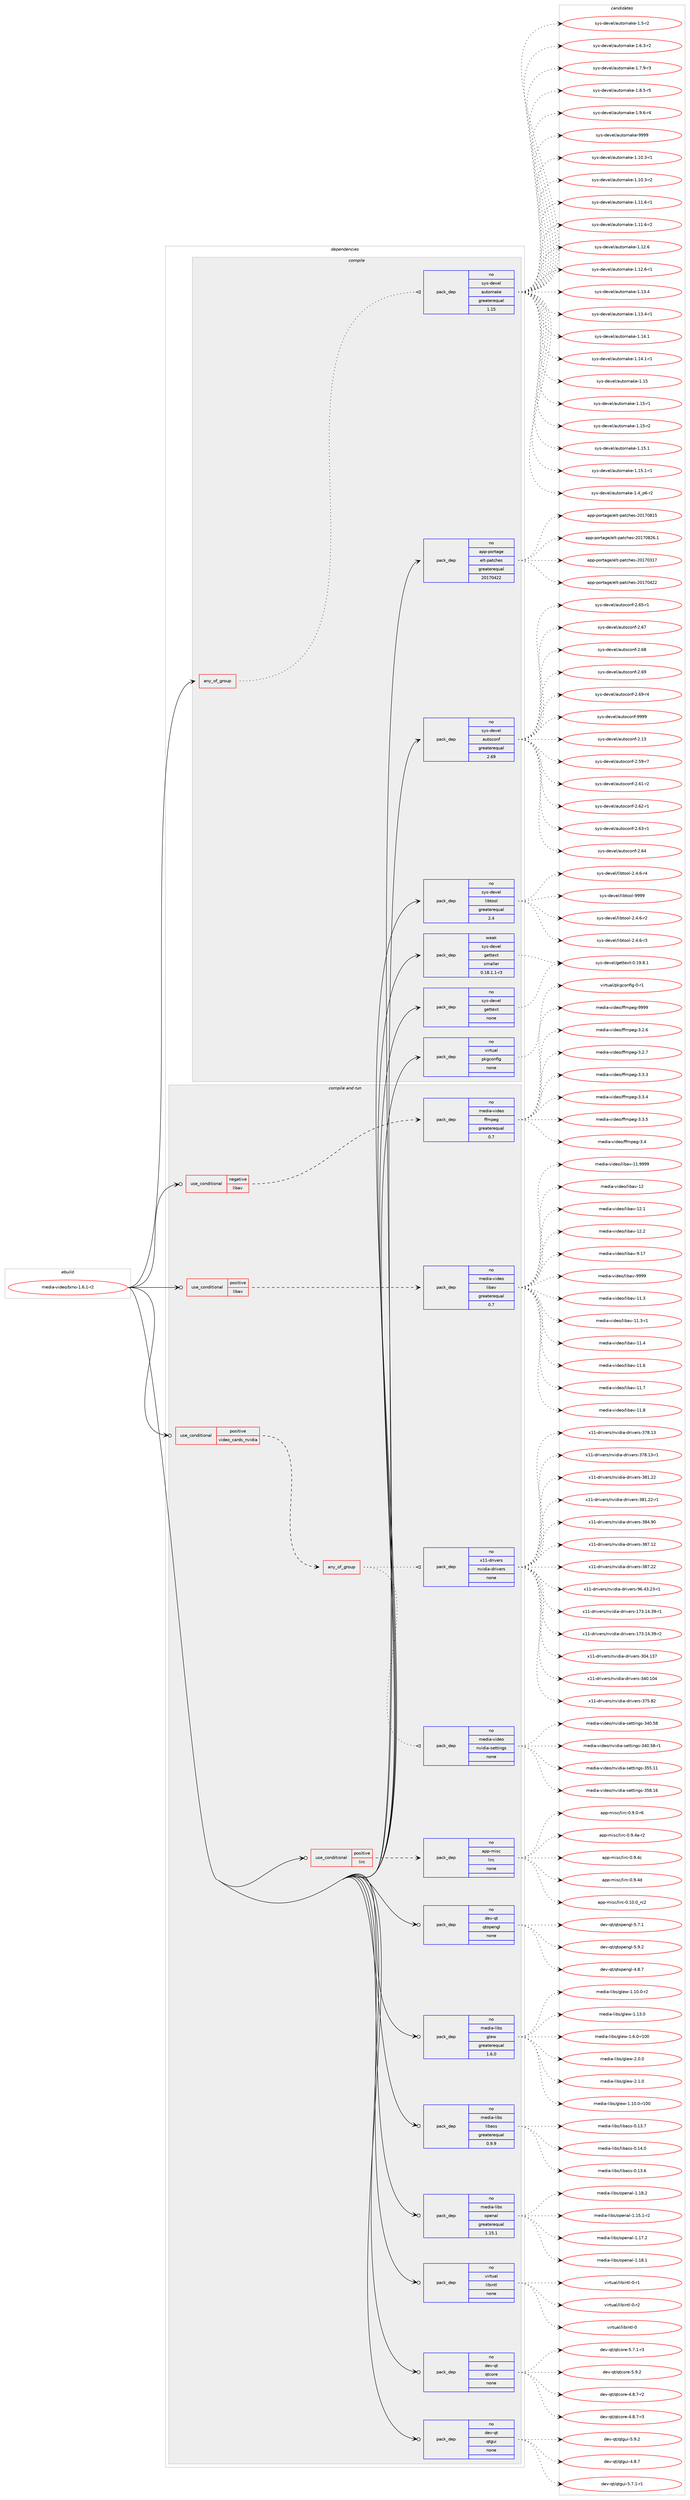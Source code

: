 digraph prolog {

# *************
# Graph options
# *************

newrank=true;
concentrate=true;
compound=true;
graph [rankdir=LR,fontname=Helvetica,fontsize=10,ranksep=1.5];#, ranksep=2.5, nodesep=0.2];
edge  [arrowhead=vee];
node  [fontname=Helvetica,fontsize=10];

# **********
# The ebuild
# **********

subgraph cluster_leftcol {
color=gray;
rank=same;
label=<<i>ebuild</i>>;
id [label="media-video/bino-1.6.1-r2", color=red, width=4, href="../media-video/bino-1.6.1-r2.svg"];
}

# ****************
# The dependencies
# ****************

subgraph cluster_midcol {
color=gray;
label=<<i>dependencies</i>>;
subgraph cluster_compile {
fillcolor="#eeeeee";
style=filled;
label=<<i>compile</i>>;
subgraph any6154 {
dependency389820 [label=<<TABLE BORDER="0" CELLBORDER="1" CELLSPACING="0" CELLPADDING="4"><TR><TD CELLPADDING="10">any_of_group</TD></TR></TABLE>>, shape=none, color=red];subgraph pack287936 {
dependency389821 [label=<<TABLE BORDER="0" CELLBORDER="1" CELLSPACING="0" CELLPADDING="4" WIDTH="220"><TR><TD ROWSPAN="6" CELLPADDING="30">pack_dep</TD></TR><TR><TD WIDTH="110">no</TD></TR><TR><TD>sys-devel</TD></TR><TR><TD>automake</TD></TR><TR><TD>greaterequal</TD></TR><TR><TD>1.15</TD></TR></TABLE>>, shape=none, color=blue];
}
dependency389820:e -> dependency389821:w [weight=20,style="dotted",arrowhead="oinv"];
}
id:e -> dependency389820:w [weight=20,style="solid",arrowhead="vee"];
subgraph pack287937 {
dependency389822 [label=<<TABLE BORDER="0" CELLBORDER="1" CELLSPACING="0" CELLPADDING="4" WIDTH="220"><TR><TD ROWSPAN="6" CELLPADDING="30">pack_dep</TD></TR><TR><TD WIDTH="110">no</TD></TR><TR><TD>app-portage</TD></TR><TR><TD>elt-patches</TD></TR><TR><TD>greaterequal</TD></TR><TR><TD>20170422</TD></TR></TABLE>>, shape=none, color=blue];
}
id:e -> dependency389822:w [weight=20,style="solid",arrowhead="vee"];
subgraph pack287938 {
dependency389823 [label=<<TABLE BORDER="0" CELLBORDER="1" CELLSPACING="0" CELLPADDING="4" WIDTH="220"><TR><TD ROWSPAN="6" CELLPADDING="30">pack_dep</TD></TR><TR><TD WIDTH="110">no</TD></TR><TR><TD>sys-devel</TD></TR><TR><TD>autoconf</TD></TR><TR><TD>greaterequal</TD></TR><TR><TD>2.69</TD></TR></TABLE>>, shape=none, color=blue];
}
id:e -> dependency389823:w [weight=20,style="solid",arrowhead="vee"];
subgraph pack287939 {
dependency389824 [label=<<TABLE BORDER="0" CELLBORDER="1" CELLSPACING="0" CELLPADDING="4" WIDTH="220"><TR><TD ROWSPAN="6" CELLPADDING="30">pack_dep</TD></TR><TR><TD WIDTH="110">no</TD></TR><TR><TD>sys-devel</TD></TR><TR><TD>gettext</TD></TR><TR><TD>none</TD></TR><TR><TD></TD></TR></TABLE>>, shape=none, color=blue];
}
id:e -> dependency389824:w [weight=20,style="solid",arrowhead="vee"];
subgraph pack287940 {
dependency389825 [label=<<TABLE BORDER="0" CELLBORDER="1" CELLSPACING="0" CELLPADDING="4" WIDTH="220"><TR><TD ROWSPAN="6" CELLPADDING="30">pack_dep</TD></TR><TR><TD WIDTH="110">no</TD></TR><TR><TD>sys-devel</TD></TR><TR><TD>libtool</TD></TR><TR><TD>greaterequal</TD></TR><TR><TD>2.4</TD></TR></TABLE>>, shape=none, color=blue];
}
id:e -> dependency389825:w [weight=20,style="solid",arrowhead="vee"];
subgraph pack287941 {
dependency389826 [label=<<TABLE BORDER="0" CELLBORDER="1" CELLSPACING="0" CELLPADDING="4" WIDTH="220"><TR><TD ROWSPAN="6" CELLPADDING="30">pack_dep</TD></TR><TR><TD WIDTH="110">no</TD></TR><TR><TD>virtual</TD></TR><TR><TD>pkgconfig</TD></TR><TR><TD>none</TD></TR><TR><TD></TD></TR></TABLE>>, shape=none, color=blue];
}
id:e -> dependency389826:w [weight=20,style="solid",arrowhead="vee"];
subgraph pack287942 {
dependency389827 [label=<<TABLE BORDER="0" CELLBORDER="1" CELLSPACING="0" CELLPADDING="4" WIDTH="220"><TR><TD ROWSPAN="6" CELLPADDING="30">pack_dep</TD></TR><TR><TD WIDTH="110">weak</TD></TR><TR><TD>sys-devel</TD></TR><TR><TD>gettext</TD></TR><TR><TD>smaller</TD></TR><TR><TD>0.18.1.1-r3</TD></TR></TABLE>>, shape=none, color=blue];
}
id:e -> dependency389827:w [weight=20,style="solid",arrowhead="vee"];
}
subgraph cluster_compileandrun {
fillcolor="#eeeeee";
style=filled;
label=<<i>compile and run</i>>;
subgraph cond95559 {
dependency389828 [label=<<TABLE BORDER="0" CELLBORDER="1" CELLSPACING="0" CELLPADDING="4"><TR><TD ROWSPAN="3" CELLPADDING="10">use_conditional</TD></TR><TR><TD>negative</TD></TR><TR><TD>libav</TD></TR></TABLE>>, shape=none, color=red];
subgraph pack287943 {
dependency389829 [label=<<TABLE BORDER="0" CELLBORDER="1" CELLSPACING="0" CELLPADDING="4" WIDTH="220"><TR><TD ROWSPAN="6" CELLPADDING="30">pack_dep</TD></TR><TR><TD WIDTH="110">no</TD></TR><TR><TD>media-video</TD></TR><TR><TD>ffmpeg</TD></TR><TR><TD>greaterequal</TD></TR><TR><TD>0.7</TD></TR></TABLE>>, shape=none, color=blue];
}
dependency389828:e -> dependency389829:w [weight=20,style="dashed",arrowhead="vee"];
}
id:e -> dependency389828:w [weight=20,style="solid",arrowhead="odotvee"];
subgraph cond95560 {
dependency389830 [label=<<TABLE BORDER="0" CELLBORDER="1" CELLSPACING="0" CELLPADDING="4"><TR><TD ROWSPAN="3" CELLPADDING="10">use_conditional</TD></TR><TR><TD>positive</TD></TR><TR><TD>libav</TD></TR></TABLE>>, shape=none, color=red];
subgraph pack287944 {
dependency389831 [label=<<TABLE BORDER="0" CELLBORDER="1" CELLSPACING="0" CELLPADDING="4" WIDTH="220"><TR><TD ROWSPAN="6" CELLPADDING="30">pack_dep</TD></TR><TR><TD WIDTH="110">no</TD></TR><TR><TD>media-video</TD></TR><TR><TD>libav</TD></TR><TR><TD>greaterequal</TD></TR><TR><TD>0.7</TD></TR></TABLE>>, shape=none, color=blue];
}
dependency389830:e -> dependency389831:w [weight=20,style="dashed",arrowhead="vee"];
}
id:e -> dependency389830:w [weight=20,style="solid",arrowhead="odotvee"];
subgraph cond95561 {
dependency389832 [label=<<TABLE BORDER="0" CELLBORDER="1" CELLSPACING="0" CELLPADDING="4"><TR><TD ROWSPAN="3" CELLPADDING="10">use_conditional</TD></TR><TR><TD>positive</TD></TR><TR><TD>lirc</TD></TR></TABLE>>, shape=none, color=red];
subgraph pack287945 {
dependency389833 [label=<<TABLE BORDER="0" CELLBORDER="1" CELLSPACING="0" CELLPADDING="4" WIDTH="220"><TR><TD ROWSPAN="6" CELLPADDING="30">pack_dep</TD></TR><TR><TD WIDTH="110">no</TD></TR><TR><TD>app-misc</TD></TR><TR><TD>lirc</TD></TR><TR><TD>none</TD></TR><TR><TD></TD></TR></TABLE>>, shape=none, color=blue];
}
dependency389832:e -> dependency389833:w [weight=20,style="dashed",arrowhead="vee"];
}
id:e -> dependency389832:w [weight=20,style="solid",arrowhead="odotvee"];
subgraph cond95562 {
dependency389834 [label=<<TABLE BORDER="0" CELLBORDER="1" CELLSPACING="0" CELLPADDING="4"><TR><TD ROWSPAN="3" CELLPADDING="10">use_conditional</TD></TR><TR><TD>positive</TD></TR><TR><TD>video_cards_nvidia</TD></TR></TABLE>>, shape=none, color=red];
subgraph any6155 {
dependency389835 [label=<<TABLE BORDER="0" CELLBORDER="1" CELLSPACING="0" CELLPADDING="4"><TR><TD CELLPADDING="10">any_of_group</TD></TR></TABLE>>, shape=none, color=red];subgraph pack287946 {
dependency389836 [label=<<TABLE BORDER="0" CELLBORDER="1" CELLSPACING="0" CELLPADDING="4" WIDTH="220"><TR><TD ROWSPAN="6" CELLPADDING="30">pack_dep</TD></TR><TR><TD WIDTH="110">no</TD></TR><TR><TD>x11-drivers</TD></TR><TR><TD>nvidia-drivers</TD></TR><TR><TD>none</TD></TR><TR><TD></TD></TR></TABLE>>, shape=none, color=blue];
}
dependency389835:e -> dependency389836:w [weight=20,style="dotted",arrowhead="oinv"];
subgraph pack287947 {
dependency389837 [label=<<TABLE BORDER="0" CELLBORDER="1" CELLSPACING="0" CELLPADDING="4" WIDTH="220"><TR><TD ROWSPAN="6" CELLPADDING="30">pack_dep</TD></TR><TR><TD WIDTH="110">no</TD></TR><TR><TD>media-video</TD></TR><TR><TD>nvidia-settings</TD></TR><TR><TD>none</TD></TR><TR><TD></TD></TR></TABLE>>, shape=none, color=blue];
}
dependency389835:e -> dependency389837:w [weight=20,style="dotted",arrowhead="oinv"];
}
dependency389834:e -> dependency389835:w [weight=20,style="dashed",arrowhead="vee"];
}
id:e -> dependency389834:w [weight=20,style="solid",arrowhead="odotvee"];
subgraph pack287948 {
dependency389838 [label=<<TABLE BORDER="0" CELLBORDER="1" CELLSPACING="0" CELLPADDING="4" WIDTH="220"><TR><TD ROWSPAN="6" CELLPADDING="30">pack_dep</TD></TR><TR><TD WIDTH="110">no</TD></TR><TR><TD>dev-qt</TD></TR><TR><TD>qtcore</TD></TR><TR><TD>none</TD></TR><TR><TD></TD></TR></TABLE>>, shape=none, color=blue];
}
id:e -> dependency389838:w [weight=20,style="solid",arrowhead="odotvee"];
subgraph pack287949 {
dependency389839 [label=<<TABLE BORDER="0" CELLBORDER="1" CELLSPACING="0" CELLPADDING="4" WIDTH="220"><TR><TD ROWSPAN="6" CELLPADDING="30">pack_dep</TD></TR><TR><TD WIDTH="110">no</TD></TR><TR><TD>dev-qt</TD></TR><TR><TD>qtgui</TD></TR><TR><TD>none</TD></TR><TR><TD></TD></TR></TABLE>>, shape=none, color=blue];
}
id:e -> dependency389839:w [weight=20,style="solid",arrowhead="odotvee"];
subgraph pack287950 {
dependency389840 [label=<<TABLE BORDER="0" CELLBORDER="1" CELLSPACING="0" CELLPADDING="4" WIDTH="220"><TR><TD ROWSPAN="6" CELLPADDING="30">pack_dep</TD></TR><TR><TD WIDTH="110">no</TD></TR><TR><TD>dev-qt</TD></TR><TR><TD>qtopengl</TD></TR><TR><TD>none</TD></TR><TR><TD></TD></TR></TABLE>>, shape=none, color=blue];
}
id:e -> dependency389840:w [weight=20,style="solid",arrowhead="odotvee"];
subgraph pack287951 {
dependency389841 [label=<<TABLE BORDER="0" CELLBORDER="1" CELLSPACING="0" CELLPADDING="4" WIDTH="220"><TR><TD ROWSPAN="6" CELLPADDING="30">pack_dep</TD></TR><TR><TD WIDTH="110">no</TD></TR><TR><TD>media-libs</TD></TR><TR><TD>glew</TD></TR><TR><TD>greaterequal</TD></TR><TR><TD>1.6.0</TD></TR></TABLE>>, shape=none, color=blue];
}
id:e -> dependency389841:w [weight=20,style="solid",arrowhead="odotvee"];
subgraph pack287952 {
dependency389842 [label=<<TABLE BORDER="0" CELLBORDER="1" CELLSPACING="0" CELLPADDING="4" WIDTH="220"><TR><TD ROWSPAN="6" CELLPADDING="30">pack_dep</TD></TR><TR><TD WIDTH="110">no</TD></TR><TR><TD>media-libs</TD></TR><TR><TD>libass</TD></TR><TR><TD>greaterequal</TD></TR><TR><TD>0.9.9</TD></TR></TABLE>>, shape=none, color=blue];
}
id:e -> dependency389842:w [weight=20,style="solid",arrowhead="odotvee"];
subgraph pack287953 {
dependency389843 [label=<<TABLE BORDER="0" CELLBORDER="1" CELLSPACING="0" CELLPADDING="4" WIDTH="220"><TR><TD ROWSPAN="6" CELLPADDING="30">pack_dep</TD></TR><TR><TD WIDTH="110">no</TD></TR><TR><TD>media-libs</TD></TR><TR><TD>openal</TD></TR><TR><TD>greaterequal</TD></TR><TR><TD>1.15.1</TD></TR></TABLE>>, shape=none, color=blue];
}
id:e -> dependency389843:w [weight=20,style="solid",arrowhead="odotvee"];
subgraph pack287954 {
dependency389844 [label=<<TABLE BORDER="0" CELLBORDER="1" CELLSPACING="0" CELLPADDING="4" WIDTH="220"><TR><TD ROWSPAN="6" CELLPADDING="30">pack_dep</TD></TR><TR><TD WIDTH="110">no</TD></TR><TR><TD>virtual</TD></TR><TR><TD>libintl</TD></TR><TR><TD>none</TD></TR><TR><TD></TD></TR></TABLE>>, shape=none, color=blue];
}
id:e -> dependency389844:w [weight=20,style="solid",arrowhead="odotvee"];
}
subgraph cluster_run {
fillcolor="#eeeeee";
style=filled;
label=<<i>run</i>>;
}
}

# **************
# The candidates
# **************

subgraph cluster_choices {
rank=same;
color=gray;
label=<<i>candidates</i>>;

subgraph choice287936 {
color=black;
nodesep=1;
choice11512111545100101118101108479711711611110997107101454946494846514511449 [label="sys-devel/automake-1.10.3-r1", color=red, width=4,href="../sys-devel/automake-1.10.3-r1.svg"];
choice11512111545100101118101108479711711611110997107101454946494846514511450 [label="sys-devel/automake-1.10.3-r2", color=red, width=4,href="../sys-devel/automake-1.10.3-r2.svg"];
choice11512111545100101118101108479711711611110997107101454946494946544511449 [label="sys-devel/automake-1.11.6-r1", color=red, width=4,href="../sys-devel/automake-1.11.6-r1.svg"];
choice11512111545100101118101108479711711611110997107101454946494946544511450 [label="sys-devel/automake-1.11.6-r2", color=red, width=4,href="../sys-devel/automake-1.11.6-r2.svg"];
choice1151211154510010111810110847971171161111099710710145494649504654 [label="sys-devel/automake-1.12.6", color=red, width=4,href="../sys-devel/automake-1.12.6.svg"];
choice11512111545100101118101108479711711611110997107101454946495046544511449 [label="sys-devel/automake-1.12.6-r1", color=red, width=4,href="../sys-devel/automake-1.12.6-r1.svg"];
choice1151211154510010111810110847971171161111099710710145494649514652 [label="sys-devel/automake-1.13.4", color=red, width=4,href="../sys-devel/automake-1.13.4.svg"];
choice11512111545100101118101108479711711611110997107101454946495146524511449 [label="sys-devel/automake-1.13.4-r1", color=red, width=4,href="../sys-devel/automake-1.13.4-r1.svg"];
choice1151211154510010111810110847971171161111099710710145494649524649 [label="sys-devel/automake-1.14.1", color=red, width=4,href="../sys-devel/automake-1.14.1.svg"];
choice11512111545100101118101108479711711611110997107101454946495246494511449 [label="sys-devel/automake-1.14.1-r1", color=red, width=4,href="../sys-devel/automake-1.14.1-r1.svg"];
choice115121115451001011181011084797117116111109971071014549464953 [label="sys-devel/automake-1.15", color=red, width=4,href="../sys-devel/automake-1.15.svg"];
choice1151211154510010111810110847971171161111099710710145494649534511449 [label="sys-devel/automake-1.15-r1", color=red, width=4,href="../sys-devel/automake-1.15-r1.svg"];
choice1151211154510010111810110847971171161111099710710145494649534511450 [label="sys-devel/automake-1.15-r2", color=red, width=4,href="../sys-devel/automake-1.15-r2.svg"];
choice1151211154510010111810110847971171161111099710710145494649534649 [label="sys-devel/automake-1.15.1", color=red, width=4,href="../sys-devel/automake-1.15.1.svg"];
choice11512111545100101118101108479711711611110997107101454946495346494511449 [label="sys-devel/automake-1.15.1-r1", color=red, width=4,href="../sys-devel/automake-1.15.1-r1.svg"];
choice115121115451001011181011084797117116111109971071014549465295112544511450 [label="sys-devel/automake-1.4_p6-r2", color=red, width=4,href="../sys-devel/automake-1.4_p6-r2.svg"];
choice11512111545100101118101108479711711611110997107101454946534511450 [label="sys-devel/automake-1.5-r2", color=red, width=4,href="../sys-devel/automake-1.5-r2.svg"];
choice115121115451001011181011084797117116111109971071014549465446514511450 [label="sys-devel/automake-1.6.3-r2", color=red, width=4,href="../sys-devel/automake-1.6.3-r2.svg"];
choice115121115451001011181011084797117116111109971071014549465546574511451 [label="sys-devel/automake-1.7.9-r3", color=red, width=4,href="../sys-devel/automake-1.7.9-r3.svg"];
choice115121115451001011181011084797117116111109971071014549465646534511453 [label="sys-devel/automake-1.8.5-r5", color=red, width=4,href="../sys-devel/automake-1.8.5-r5.svg"];
choice115121115451001011181011084797117116111109971071014549465746544511452 [label="sys-devel/automake-1.9.6-r4", color=red, width=4,href="../sys-devel/automake-1.9.6-r4.svg"];
choice115121115451001011181011084797117116111109971071014557575757 [label="sys-devel/automake-9999", color=red, width=4,href="../sys-devel/automake-9999.svg"];
dependency389821:e -> choice11512111545100101118101108479711711611110997107101454946494846514511449:w [style=dotted,weight="100"];
dependency389821:e -> choice11512111545100101118101108479711711611110997107101454946494846514511450:w [style=dotted,weight="100"];
dependency389821:e -> choice11512111545100101118101108479711711611110997107101454946494946544511449:w [style=dotted,weight="100"];
dependency389821:e -> choice11512111545100101118101108479711711611110997107101454946494946544511450:w [style=dotted,weight="100"];
dependency389821:e -> choice1151211154510010111810110847971171161111099710710145494649504654:w [style=dotted,weight="100"];
dependency389821:e -> choice11512111545100101118101108479711711611110997107101454946495046544511449:w [style=dotted,weight="100"];
dependency389821:e -> choice1151211154510010111810110847971171161111099710710145494649514652:w [style=dotted,weight="100"];
dependency389821:e -> choice11512111545100101118101108479711711611110997107101454946495146524511449:w [style=dotted,weight="100"];
dependency389821:e -> choice1151211154510010111810110847971171161111099710710145494649524649:w [style=dotted,weight="100"];
dependency389821:e -> choice11512111545100101118101108479711711611110997107101454946495246494511449:w [style=dotted,weight="100"];
dependency389821:e -> choice115121115451001011181011084797117116111109971071014549464953:w [style=dotted,weight="100"];
dependency389821:e -> choice1151211154510010111810110847971171161111099710710145494649534511449:w [style=dotted,weight="100"];
dependency389821:e -> choice1151211154510010111810110847971171161111099710710145494649534511450:w [style=dotted,weight="100"];
dependency389821:e -> choice1151211154510010111810110847971171161111099710710145494649534649:w [style=dotted,weight="100"];
dependency389821:e -> choice11512111545100101118101108479711711611110997107101454946495346494511449:w [style=dotted,weight="100"];
dependency389821:e -> choice115121115451001011181011084797117116111109971071014549465295112544511450:w [style=dotted,weight="100"];
dependency389821:e -> choice11512111545100101118101108479711711611110997107101454946534511450:w [style=dotted,weight="100"];
dependency389821:e -> choice115121115451001011181011084797117116111109971071014549465446514511450:w [style=dotted,weight="100"];
dependency389821:e -> choice115121115451001011181011084797117116111109971071014549465546574511451:w [style=dotted,weight="100"];
dependency389821:e -> choice115121115451001011181011084797117116111109971071014549465646534511453:w [style=dotted,weight="100"];
dependency389821:e -> choice115121115451001011181011084797117116111109971071014549465746544511452:w [style=dotted,weight="100"];
dependency389821:e -> choice115121115451001011181011084797117116111109971071014557575757:w [style=dotted,weight="100"];
}
subgraph choice287937 {
color=black;
nodesep=1;
choice97112112451121111141169710310147101108116451129711699104101115455048495548514955 [label="app-portage/elt-patches-20170317", color=red, width=4,href="../app-portage/elt-patches-20170317.svg"];
choice97112112451121111141169710310147101108116451129711699104101115455048495548525050 [label="app-portage/elt-patches-20170422", color=red, width=4,href="../app-portage/elt-patches-20170422.svg"];
choice97112112451121111141169710310147101108116451129711699104101115455048495548564953 [label="app-portage/elt-patches-20170815", color=red, width=4,href="../app-portage/elt-patches-20170815.svg"];
choice971121124511211111411697103101471011081164511297116991041011154550484955485650544649 [label="app-portage/elt-patches-20170826.1", color=red, width=4,href="../app-portage/elt-patches-20170826.1.svg"];
dependency389822:e -> choice97112112451121111141169710310147101108116451129711699104101115455048495548514955:w [style=dotted,weight="100"];
dependency389822:e -> choice97112112451121111141169710310147101108116451129711699104101115455048495548525050:w [style=dotted,weight="100"];
dependency389822:e -> choice97112112451121111141169710310147101108116451129711699104101115455048495548564953:w [style=dotted,weight="100"];
dependency389822:e -> choice971121124511211111411697103101471011081164511297116991041011154550484955485650544649:w [style=dotted,weight="100"];
}
subgraph choice287938 {
color=black;
nodesep=1;
choice115121115451001011181011084797117116111991111101024550464951 [label="sys-devel/autoconf-2.13", color=red, width=4,href="../sys-devel/autoconf-2.13.svg"];
choice1151211154510010111810110847971171161119911111010245504653574511455 [label="sys-devel/autoconf-2.59-r7", color=red, width=4,href="../sys-devel/autoconf-2.59-r7.svg"];
choice1151211154510010111810110847971171161119911111010245504654494511450 [label="sys-devel/autoconf-2.61-r2", color=red, width=4,href="../sys-devel/autoconf-2.61-r2.svg"];
choice1151211154510010111810110847971171161119911111010245504654504511449 [label="sys-devel/autoconf-2.62-r1", color=red, width=4,href="../sys-devel/autoconf-2.62-r1.svg"];
choice1151211154510010111810110847971171161119911111010245504654514511449 [label="sys-devel/autoconf-2.63-r1", color=red, width=4,href="../sys-devel/autoconf-2.63-r1.svg"];
choice115121115451001011181011084797117116111991111101024550465452 [label="sys-devel/autoconf-2.64", color=red, width=4,href="../sys-devel/autoconf-2.64.svg"];
choice1151211154510010111810110847971171161119911111010245504654534511449 [label="sys-devel/autoconf-2.65-r1", color=red, width=4,href="../sys-devel/autoconf-2.65-r1.svg"];
choice115121115451001011181011084797117116111991111101024550465455 [label="sys-devel/autoconf-2.67", color=red, width=4,href="../sys-devel/autoconf-2.67.svg"];
choice115121115451001011181011084797117116111991111101024550465456 [label="sys-devel/autoconf-2.68", color=red, width=4,href="../sys-devel/autoconf-2.68.svg"];
choice115121115451001011181011084797117116111991111101024550465457 [label="sys-devel/autoconf-2.69", color=red, width=4,href="../sys-devel/autoconf-2.69.svg"];
choice1151211154510010111810110847971171161119911111010245504654574511452 [label="sys-devel/autoconf-2.69-r4", color=red, width=4,href="../sys-devel/autoconf-2.69-r4.svg"];
choice115121115451001011181011084797117116111991111101024557575757 [label="sys-devel/autoconf-9999", color=red, width=4,href="../sys-devel/autoconf-9999.svg"];
dependency389823:e -> choice115121115451001011181011084797117116111991111101024550464951:w [style=dotted,weight="100"];
dependency389823:e -> choice1151211154510010111810110847971171161119911111010245504653574511455:w [style=dotted,weight="100"];
dependency389823:e -> choice1151211154510010111810110847971171161119911111010245504654494511450:w [style=dotted,weight="100"];
dependency389823:e -> choice1151211154510010111810110847971171161119911111010245504654504511449:w [style=dotted,weight="100"];
dependency389823:e -> choice1151211154510010111810110847971171161119911111010245504654514511449:w [style=dotted,weight="100"];
dependency389823:e -> choice115121115451001011181011084797117116111991111101024550465452:w [style=dotted,weight="100"];
dependency389823:e -> choice1151211154510010111810110847971171161119911111010245504654534511449:w [style=dotted,weight="100"];
dependency389823:e -> choice115121115451001011181011084797117116111991111101024550465455:w [style=dotted,weight="100"];
dependency389823:e -> choice115121115451001011181011084797117116111991111101024550465456:w [style=dotted,weight="100"];
dependency389823:e -> choice115121115451001011181011084797117116111991111101024550465457:w [style=dotted,weight="100"];
dependency389823:e -> choice1151211154510010111810110847971171161119911111010245504654574511452:w [style=dotted,weight="100"];
dependency389823:e -> choice115121115451001011181011084797117116111991111101024557575757:w [style=dotted,weight="100"];
}
subgraph choice287939 {
color=black;
nodesep=1;
choice1151211154510010111810110847103101116116101120116454846495746564649 [label="sys-devel/gettext-0.19.8.1", color=red, width=4,href="../sys-devel/gettext-0.19.8.1.svg"];
dependency389824:e -> choice1151211154510010111810110847103101116116101120116454846495746564649:w [style=dotted,weight="100"];
}
subgraph choice287940 {
color=black;
nodesep=1;
choice1151211154510010111810110847108105981161111111084550465246544511450 [label="sys-devel/libtool-2.4.6-r2", color=red, width=4,href="../sys-devel/libtool-2.4.6-r2.svg"];
choice1151211154510010111810110847108105981161111111084550465246544511451 [label="sys-devel/libtool-2.4.6-r3", color=red, width=4,href="../sys-devel/libtool-2.4.6-r3.svg"];
choice1151211154510010111810110847108105981161111111084550465246544511452 [label="sys-devel/libtool-2.4.6-r4", color=red, width=4,href="../sys-devel/libtool-2.4.6-r4.svg"];
choice1151211154510010111810110847108105981161111111084557575757 [label="sys-devel/libtool-9999", color=red, width=4,href="../sys-devel/libtool-9999.svg"];
dependency389825:e -> choice1151211154510010111810110847108105981161111111084550465246544511450:w [style=dotted,weight="100"];
dependency389825:e -> choice1151211154510010111810110847108105981161111111084550465246544511451:w [style=dotted,weight="100"];
dependency389825:e -> choice1151211154510010111810110847108105981161111111084550465246544511452:w [style=dotted,weight="100"];
dependency389825:e -> choice1151211154510010111810110847108105981161111111084557575757:w [style=dotted,weight="100"];
}
subgraph choice287941 {
color=black;
nodesep=1;
choice11810511411611797108471121071039911111010210510345484511449 [label="virtual/pkgconfig-0-r1", color=red, width=4,href="../virtual/pkgconfig-0-r1.svg"];
dependency389826:e -> choice11810511411611797108471121071039911111010210510345484511449:w [style=dotted,weight="100"];
}
subgraph choice287942 {
color=black;
nodesep=1;
choice1151211154510010111810110847103101116116101120116454846495746564649 [label="sys-devel/gettext-0.19.8.1", color=red, width=4,href="../sys-devel/gettext-0.19.8.1.svg"];
dependency389827:e -> choice1151211154510010111810110847103101116116101120116454846495746564649:w [style=dotted,weight="100"];
}
subgraph choice287943 {
color=black;
nodesep=1;
choice109101100105974511810510010111147102102109112101103455146504654 [label="media-video/ffmpeg-3.2.6", color=red, width=4,href="../media-video/ffmpeg-3.2.6.svg"];
choice109101100105974511810510010111147102102109112101103455146504655 [label="media-video/ffmpeg-3.2.7", color=red, width=4,href="../media-video/ffmpeg-3.2.7.svg"];
choice109101100105974511810510010111147102102109112101103455146514651 [label="media-video/ffmpeg-3.3.3", color=red, width=4,href="../media-video/ffmpeg-3.3.3.svg"];
choice109101100105974511810510010111147102102109112101103455146514652 [label="media-video/ffmpeg-3.3.4", color=red, width=4,href="../media-video/ffmpeg-3.3.4.svg"];
choice109101100105974511810510010111147102102109112101103455146514653 [label="media-video/ffmpeg-3.3.5", color=red, width=4,href="../media-video/ffmpeg-3.3.5.svg"];
choice10910110010597451181051001011114710210210911210110345514652 [label="media-video/ffmpeg-3.4", color=red, width=4,href="../media-video/ffmpeg-3.4.svg"];
choice1091011001059745118105100101111471021021091121011034557575757 [label="media-video/ffmpeg-9999", color=red, width=4,href="../media-video/ffmpeg-9999.svg"];
dependency389829:e -> choice109101100105974511810510010111147102102109112101103455146504654:w [style=dotted,weight="100"];
dependency389829:e -> choice109101100105974511810510010111147102102109112101103455146504655:w [style=dotted,weight="100"];
dependency389829:e -> choice109101100105974511810510010111147102102109112101103455146514651:w [style=dotted,weight="100"];
dependency389829:e -> choice109101100105974511810510010111147102102109112101103455146514652:w [style=dotted,weight="100"];
dependency389829:e -> choice109101100105974511810510010111147102102109112101103455146514653:w [style=dotted,weight="100"];
dependency389829:e -> choice10910110010597451181051001011114710210210911210110345514652:w [style=dotted,weight="100"];
dependency389829:e -> choice1091011001059745118105100101111471021021091121011034557575757:w [style=dotted,weight="100"];
}
subgraph choice287944 {
color=black;
nodesep=1;
choice10910110010597451181051001011114710810598971184549494651 [label="media-video/libav-11.3", color=red, width=4,href="../media-video/libav-11.3.svg"];
choice109101100105974511810510010111147108105989711845494946514511449 [label="media-video/libav-11.3-r1", color=red, width=4,href="../media-video/libav-11.3-r1.svg"];
choice10910110010597451181051001011114710810598971184549494652 [label="media-video/libav-11.4", color=red, width=4,href="../media-video/libav-11.4.svg"];
choice10910110010597451181051001011114710810598971184549494654 [label="media-video/libav-11.6", color=red, width=4,href="../media-video/libav-11.6.svg"];
choice10910110010597451181051001011114710810598971184549494655 [label="media-video/libav-11.7", color=red, width=4,href="../media-video/libav-11.7.svg"];
choice10910110010597451181051001011114710810598971184549494656 [label="media-video/libav-11.8", color=red, width=4,href="../media-video/libav-11.8.svg"];
choice10910110010597451181051001011114710810598971184549494657575757 [label="media-video/libav-11.9999", color=red, width=4,href="../media-video/libav-11.9999.svg"];
choice1091011001059745118105100101111471081059897118454950 [label="media-video/libav-12", color=red, width=4,href="../media-video/libav-12.svg"];
choice10910110010597451181051001011114710810598971184549504649 [label="media-video/libav-12.1", color=red, width=4,href="../media-video/libav-12.1.svg"];
choice10910110010597451181051001011114710810598971184549504650 [label="media-video/libav-12.2", color=red, width=4,href="../media-video/libav-12.2.svg"];
choice10910110010597451181051001011114710810598971184557464955 [label="media-video/libav-9.17", color=red, width=4,href="../media-video/libav-9.17.svg"];
choice10910110010597451181051001011114710810598971184557575757 [label="media-video/libav-9999", color=red, width=4,href="../media-video/libav-9999.svg"];
dependency389831:e -> choice10910110010597451181051001011114710810598971184549494651:w [style=dotted,weight="100"];
dependency389831:e -> choice109101100105974511810510010111147108105989711845494946514511449:w [style=dotted,weight="100"];
dependency389831:e -> choice10910110010597451181051001011114710810598971184549494652:w [style=dotted,weight="100"];
dependency389831:e -> choice10910110010597451181051001011114710810598971184549494654:w [style=dotted,weight="100"];
dependency389831:e -> choice10910110010597451181051001011114710810598971184549494655:w [style=dotted,weight="100"];
dependency389831:e -> choice10910110010597451181051001011114710810598971184549494656:w [style=dotted,weight="100"];
dependency389831:e -> choice10910110010597451181051001011114710810598971184549494657575757:w [style=dotted,weight="100"];
dependency389831:e -> choice1091011001059745118105100101111471081059897118454950:w [style=dotted,weight="100"];
dependency389831:e -> choice10910110010597451181051001011114710810598971184549504649:w [style=dotted,weight="100"];
dependency389831:e -> choice10910110010597451181051001011114710810598971184549504650:w [style=dotted,weight="100"];
dependency389831:e -> choice10910110010597451181051001011114710810598971184557464955:w [style=dotted,weight="100"];
dependency389831:e -> choice10910110010597451181051001011114710810598971184557575757:w [style=dotted,weight="100"];
}
subgraph choice287945 {
color=black;
nodesep=1;
choice971121124510910511599471081051149945484649484648951149950 [label="app-misc/lirc-0.10.0_rc2", color=red, width=4,href="../app-misc/lirc-0.10.0_rc2.svg"];
choice97112112451091051159947108105114994548465746484511454 [label="app-misc/lirc-0.9.0-r6", color=red, width=4,href="../app-misc/lirc-0.9.0-r6.svg"];
choice9711211245109105115994710810511499454846574652974511450 [label="app-misc/lirc-0.9.4a-r2", color=red, width=4,href="../app-misc/lirc-0.9.4a-r2.svg"];
choice971121124510910511599471081051149945484657465299 [label="app-misc/lirc-0.9.4c", color=red, width=4,href="../app-misc/lirc-0.9.4c.svg"];
choice9711211245109105115994710810511499454846574652100 [label="app-misc/lirc-0.9.4d", color=red, width=4,href="../app-misc/lirc-0.9.4d.svg"];
dependency389833:e -> choice971121124510910511599471081051149945484649484648951149950:w [style=dotted,weight="100"];
dependency389833:e -> choice97112112451091051159947108105114994548465746484511454:w [style=dotted,weight="100"];
dependency389833:e -> choice9711211245109105115994710810511499454846574652974511450:w [style=dotted,weight="100"];
dependency389833:e -> choice971121124510910511599471081051149945484657465299:w [style=dotted,weight="100"];
dependency389833:e -> choice9711211245109105115994710810511499454846574652100:w [style=dotted,weight="100"];
}
subgraph choice287946 {
color=black;
nodesep=1;
choice120494945100114105118101114115471101181051001059745100114105118101114115454955514649524651574511449 [label="x11-drivers/nvidia-drivers-173.14.39-r1", color=red, width=4,href="../x11-drivers/nvidia-drivers-173.14.39-r1.svg"];
choice120494945100114105118101114115471101181051001059745100114105118101114115454955514649524651574511450 [label="x11-drivers/nvidia-drivers-173.14.39-r2", color=red, width=4,href="../x11-drivers/nvidia-drivers-173.14.39-r2.svg"];
choice1204949451001141051181011141154711011810510010597451001141051181011141154551485246495155 [label="x11-drivers/nvidia-drivers-304.137", color=red, width=4,href="../x11-drivers/nvidia-drivers-304.137.svg"];
choice1204949451001141051181011141154711011810510010597451001141051181011141154551524846494852 [label="x11-drivers/nvidia-drivers-340.104", color=red, width=4,href="../x11-drivers/nvidia-drivers-340.104.svg"];
choice12049494510011410511810111411547110118105100105974510011410511810111411545515553465650 [label="x11-drivers/nvidia-drivers-375.82", color=red, width=4,href="../x11-drivers/nvidia-drivers-375.82.svg"];
choice12049494510011410511810111411547110118105100105974510011410511810111411545515556464951 [label="x11-drivers/nvidia-drivers-378.13", color=red, width=4,href="../x11-drivers/nvidia-drivers-378.13.svg"];
choice120494945100114105118101114115471101181051001059745100114105118101114115455155564649514511449 [label="x11-drivers/nvidia-drivers-378.13-r1", color=red, width=4,href="../x11-drivers/nvidia-drivers-378.13-r1.svg"];
choice12049494510011410511810111411547110118105100105974510011410511810111411545515649465050 [label="x11-drivers/nvidia-drivers-381.22", color=red, width=4,href="../x11-drivers/nvidia-drivers-381.22.svg"];
choice120494945100114105118101114115471101181051001059745100114105118101114115455156494650504511449 [label="x11-drivers/nvidia-drivers-381.22-r1", color=red, width=4,href="../x11-drivers/nvidia-drivers-381.22-r1.svg"];
choice12049494510011410511810111411547110118105100105974510011410511810111411545515652465748 [label="x11-drivers/nvidia-drivers-384.90", color=red, width=4,href="../x11-drivers/nvidia-drivers-384.90.svg"];
choice12049494510011410511810111411547110118105100105974510011410511810111411545515655464950 [label="x11-drivers/nvidia-drivers-387.12", color=red, width=4,href="../x11-drivers/nvidia-drivers-387.12.svg"];
choice12049494510011410511810111411547110118105100105974510011410511810111411545515655465050 [label="x11-drivers/nvidia-drivers-387.22", color=red, width=4,href="../x11-drivers/nvidia-drivers-387.22.svg"];
choice1204949451001141051181011141154711011810510010597451001141051181011141154557544652514650514511449 [label="x11-drivers/nvidia-drivers-96.43.23-r1", color=red, width=4,href="../x11-drivers/nvidia-drivers-96.43.23-r1.svg"];
dependency389836:e -> choice120494945100114105118101114115471101181051001059745100114105118101114115454955514649524651574511449:w [style=dotted,weight="100"];
dependency389836:e -> choice120494945100114105118101114115471101181051001059745100114105118101114115454955514649524651574511450:w [style=dotted,weight="100"];
dependency389836:e -> choice1204949451001141051181011141154711011810510010597451001141051181011141154551485246495155:w [style=dotted,weight="100"];
dependency389836:e -> choice1204949451001141051181011141154711011810510010597451001141051181011141154551524846494852:w [style=dotted,weight="100"];
dependency389836:e -> choice12049494510011410511810111411547110118105100105974510011410511810111411545515553465650:w [style=dotted,weight="100"];
dependency389836:e -> choice12049494510011410511810111411547110118105100105974510011410511810111411545515556464951:w [style=dotted,weight="100"];
dependency389836:e -> choice120494945100114105118101114115471101181051001059745100114105118101114115455155564649514511449:w [style=dotted,weight="100"];
dependency389836:e -> choice12049494510011410511810111411547110118105100105974510011410511810111411545515649465050:w [style=dotted,weight="100"];
dependency389836:e -> choice120494945100114105118101114115471101181051001059745100114105118101114115455156494650504511449:w [style=dotted,weight="100"];
dependency389836:e -> choice12049494510011410511810111411547110118105100105974510011410511810111411545515652465748:w [style=dotted,weight="100"];
dependency389836:e -> choice12049494510011410511810111411547110118105100105974510011410511810111411545515655464950:w [style=dotted,weight="100"];
dependency389836:e -> choice12049494510011410511810111411547110118105100105974510011410511810111411545515655465050:w [style=dotted,weight="100"];
dependency389836:e -> choice1204949451001141051181011141154711011810510010597451001141051181011141154557544652514650514511449:w [style=dotted,weight="100"];
}
subgraph choice287947 {
color=black;
nodesep=1;
choice109101100105974511810510010111147110118105100105974511510111611610511010311545515248465356 [label="media-video/nvidia-settings-340.58", color=red, width=4,href="../media-video/nvidia-settings-340.58.svg"];
choice1091011001059745118105100101111471101181051001059745115101116116105110103115455152484653564511449 [label="media-video/nvidia-settings-340.58-r1", color=red, width=4,href="../media-video/nvidia-settings-340.58-r1.svg"];
choice109101100105974511810510010111147110118105100105974511510111611610511010311545515353464949 [label="media-video/nvidia-settings-355.11", color=red, width=4,href="../media-video/nvidia-settings-355.11.svg"];
choice109101100105974511810510010111147110118105100105974511510111611610511010311545515356464954 [label="media-video/nvidia-settings-358.16", color=red, width=4,href="../media-video/nvidia-settings-358.16.svg"];
dependency389837:e -> choice109101100105974511810510010111147110118105100105974511510111611610511010311545515248465356:w [style=dotted,weight="100"];
dependency389837:e -> choice1091011001059745118105100101111471101181051001059745115101116116105110103115455152484653564511449:w [style=dotted,weight="100"];
dependency389837:e -> choice109101100105974511810510010111147110118105100105974511510111611610511010311545515353464949:w [style=dotted,weight="100"];
dependency389837:e -> choice109101100105974511810510010111147110118105100105974511510111611610511010311545515356464954:w [style=dotted,weight="100"];
}
subgraph choice287948 {
color=black;
nodesep=1;
choice1001011184511311647113116991111141014552465646554511450 [label="dev-qt/qtcore-4.8.7-r2", color=red, width=4,href="../dev-qt/qtcore-4.8.7-r2.svg"];
choice1001011184511311647113116991111141014552465646554511451 [label="dev-qt/qtcore-4.8.7-r3", color=red, width=4,href="../dev-qt/qtcore-4.8.7-r3.svg"];
choice1001011184511311647113116991111141014553465546494511451 [label="dev-qt/qtcore-5.7.1-r3", color=red, width=4,href="../dev-qt/qtcore-5.7.1-r3.svg"];
choice100101118451131164711311699111114101455346574650 [label="dev-qt/qtcore-5.9.2", color=red, width=4,href="../dev-qt/qtcore-5.9.2.svg"];
dependency389838:e -> choice1001011184511311647113116991111141014552465646554511450:w [style=dotted,weight="100"];
dependency389838:e -> choice1001011184511311647113116991111141014552465646554511451:w [style=dotted,weight="100"];
dependency389838:e -> choice1001011184511311647113116991111141014553465546494511451:w [style=dotted,weight="100"];
dependency389838:e -> choice100101118451131164711311699111114101455346574650:w [style=dotted,weight="100"];
}
subgraph choice287949 {
color=black;
nodesep=1;
choice1001011184511311647113116103117105455246564655 [label="dev-qt/qtgui-4.8.7", color=red, width=4,href="../dev-qt/qtgui-4.8.7.svg"];
choice10010111845113116471131161031171054553465546494511449 [label="dev-qt/qtgui-5.7.1-r1", color=red, width=4,href="../dev-qt/qtgui-5.7.1-r1.svg"];
choice1001011184511311647113116103117105455346574650 [label="dev-qt/qtgui-5.9.2", color=red, width=4,href="../dev-qt/qtgui-5.9.2.svg"];
dependency389839:e -> choice1001011184511311647113116103117105455246564655:w [style=dotted,weight="100"];
dependency389839:e -> choice10010111845113116471131161031171054553465546494511449:w [style=dotted,weight="100"];
dependency389839:e -> choice1001011184511311647113116103117105455346574650:w [style=dotted,weight="100"];
}
subgraph choice287950 {
color=black;
nodesep=1;
choice1001011184511311647113116111112101110103108455246564655 [label="dev-qt/qtopengl-4.8.7", color=red, width=4,href="../dev-qt/qtopengl-4.8.7.svg"];
choice1001011184511311647113116111112101110103108455346554649 [label="dev-qt/qtopengl-5.7.1", color=red, width=4,href="../dev-qt/qtopengl-5.7.1.svg"];
choice1001011184511311647113116111112101110103108455346574650 [label="dev-qt/qtopengl-5.9.2", color=red, width=4,href="../dev-qt/qtopengl-5.9.2.svg"];
dependency389840:e -> choice1001011184511311647113116111112101110103108455246564655:w [style=dotted,weight="100"];
dependency389840:e -> choice1001011184511311647113116111112101110103108455346554649:w [style=dotted,weight="100"];
dependency389840:e -> choice1001011184511311647113116111112101110103108455346574650:w [style=dotted,weight="100"];
}
subgraph choice287951 {
color=black;
nodesep=1;
choice109101100105974510810598115471031081011194549464948464845114494848 [label="media-libs/glew-1.10.0-r100", color=red, width=4,href="../media-libs/glew-1.10.0-r100.svg"];
choice10910110010597451081059811547103108101119454946494846484511450 [label="media-libs/glew-1.10.0-r2", color=red, width=4,href="../media-libs/glew-1.10.0-r2.svg"];
choice1091011001059745108105981154710310810111945494649514648 [label="media-libs/glew-1.13.0", color=red, width=4,href="../media-libs/glew-1.13.0.svg"];
choice1091011001059745108105981154710310810111945494654464845114494848 [label="media-libs/glew-1.6.0-r100", color=red, width=4,href="../media-libs/glew-1.6.0-r100.svg"];
choice10910110010597451081059811547103108101119455046484648 [label="media-libs/glew-2.0.0", color=red, width=4,href="../media-libs/glew-2.0.0.svg"];
choice10910110010597451081059811547103108101119455046494648 [label="media-libs/glew-2.1.0", color=red, width=4,href="../media-libs/glew-2.1.0.svg"];
dependency389841:e -> choice109101100105974510810598115471031081011194549464948464845114494848:w [style=dotted,weight="100"];
dependency389841:e -> choice10910110010597451081059811547103108101119454946494846484511450:w [style=dotted,weight="100"];
dependency389841:e -> choice1091011001059745108105981154710310810111945494649514648:w [style=dotted,weight="100"];
dependency389841:e -> choice1091011001059745108105981154710310810111945494654464845114494848:w [style=dotted,weight="100"];
dependency389841:e -> choice10910110010597451081059811547103108101119455046484648:w [style=dotted,weight="100"];
dependency389841:e -> choice10910110010597451081059811547103108101119455046494648:w [style=dotted,weight="100"];
}
subgraph choice287952 {
color=black;
nodesep=1;
choice10910110010597451081059811547108105989711511545484649514654 [label="media-libs/libass-0.13.6", color=red, width=4,href="../media-libs/libass-0.13.6.svg"];
choice10910110010597451081059811547108105989711511545484649514655 [label="media-libs/libass-0.13.7", color=red, width=4,href="../media-libs/libass-0.13.7.svg"];
choice10910110010597451081059811547108105989711511545484649524648 [label="media-libs/libass-0.14.0", color=red, width=4,href="../media-libs/libass-0.14.0.svg"];
dependency389842:e -> choice10910110010597451081059811547108105989711511545484649514654:w [style=dotted,weight="100"];
dependency389842:e -> choice10910110010597451081059811547108105989711511545484649514655:w [style=dotted,weight="100"];
dependency389842:e -> choice10910110010597451081059811547108105989711511545484649524648:w [style=dotted,weight="100"];
}
subgraph choice287953 {
color=black;
nodesep=1;
choice1091011001059745108105981154711111210111097108454946495346494511450 [label="media-libs/openal-1.15.1-r2", color=red, width=4,href="../media-libs/openal-1.15.1-r2.svg"];
choice109101100105974510810598115471111121011109710845494649554650 [label="media-libs/openal-1.17.2", color=red, width=4,href="../media-libs/openal-1.17.2.svg"];
choice109101100105974510810598115471111121011109710845494649564649 [label="media-libs/openal-1.18.1", color=red, width=4,href="../media-libs/openal-1.18.1.svg"];
choice109101100105974510810598115471111121011109710845494649564650 [label="media-libs/openal-1.18.2", color=red, width=4,href="../media-libs/openal-1.18.2.svg"];
dependency389843:e -> choice1091011001059745108105981154711111210111097108454946495346494511450:w [style=dotted,weight="100"];
dependency389843:e -> choice109101100105974510810598115471111121011109710845494649554650:w [style=dotted,weight="100"];
dependency389843:e -> choice109101100105974510810598115471111121011109710845494649564649:w [style=dotted,weight="100"];
dependency389843:e -> choice109101100105974510810598115471111121011109710845494649564650:w [style=dotted,weight="100"];
}
subgraph choice287954 {
color=black;
nodesep=1;
choice1181051141161179710847108105981051101161084548 [label="virtual/libintl-0", color=red, width=4,href="../virtual/libintl-0.svg"];
choice11810511411611797108471081059810511011610845484511449 [label="virtual/libintl-0-r1", color=red, width=4,href="../virtual/libintl-0-r1.svg"];
choice11810511411611797108471081059810511011610845484511450 [label="virtual/libintl-0-r2", color=red, width=4,href="../virtual/libintl-0-r2.svg"];
dependency389844:e -> choice1181051141161179710847108105981051101161084548:w [style=dotted,weight="100"];
dependency389844:e -> choice11810511411611797108471081059810511011610845484511449:w [style=dotted,weight="100"];
dependency389844:e -> choice11810511411611797108471081059810511011610845484511450:w [style=dotted,weight="100"];
}
}

}
